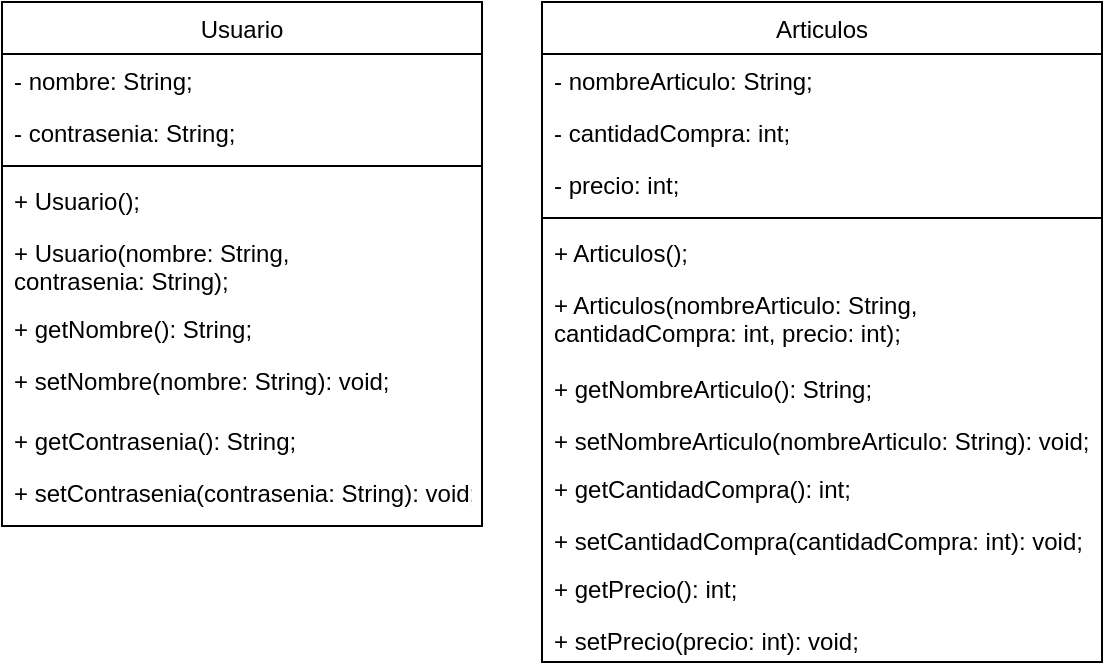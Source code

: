 <mxfile version="18.1.3" type="device"><diagram id="C5RBs43oDa-KdzZeNtuy" name="Page-1"><mxGraphModel dx="1422" dy="754" grid="1" gridSize="10" guides="1" tooltips="1" connect="1" arrows="1" fold="1" page="1" pageScale="1" pageWidth="827" pageHeight="1169" math="0" shadow="0"><root><mxCell id="WIyWlLk6GJQsqaUBKTNV-0"/><mxCell id="WIyWlLk6GJQsqaUBKTNV-1" parent="WIyWlLk6GJQsqaUBKTNV-0"/><mxCell id="hzacYp62pI-hYMOMu8jJ-4" value="Usuario" style="swimlane;fontStyle=0;align=center;verticalAlign=top;childLayout=stackLayout;horizontal=1;startSize=26;horizontalStack=0;resizeParent=1;resizeLast=0;collapsible=1;marginBottom=0;rounded=0;shadow=0;strokeWidth=1;" parent="WIyWlLk6GJQsqaUBKTNV-1" vertex="1"><mxGeometry x="470" y="40" width="240" height="262" as="geometry"><mxRectangle x="230" y="140" width="160" height="26" as="alternateBounds"/></mxGeometry></mxCell><mxCell id="hzacYp62pI-hYMOMu8jJ-5" value="- nombre: String;" style="text;align=left;verticalAlign=top;spacingLeft=4;spacingRight=4;overflow=hidden;rotatable=0;points=[[0,0.5],[1,0.5]];portConstraint=eastwest;" parent="hzacYp62pI-hYMOMu8jJ-4" vertex="1"><mxGeometry y="26" width="240" height="26" as="geometry"/></mxCell><mxCell id="hzacYp62pI-hYMOMu8jJ-6" value="- contrasenia: String;" style="text;align=left;verticalAlign=top;spacingLeft=4;spacingRight=4;overflow=hidden;rotatable=0;points=[[0,0.5],[1,0.5]];portConstraint=eastwest;rounded=0;shadow=0;html=0;" parent="hzacYp62pI-hYMOMu8jJ-4" vertex="1"><mxGeometry y="52" width="240" height="26" as="geometry"/></mxCell><mxCell id="hzacYp62pI-hYMOMu8jJ-8" value="" style="line;html=1;strokeWidth=1;align=left;verticalAlign=middle;spacingTop=-1;spacingLeft=3;spacingRight=3;rotatable=0;labelPosition=right;points=[];portConstraint=eastwest;" parent="hzacYp62pI-hYMOMu8jJ-4" vertex="1"><mxGeometry y="78" width="240" height="8" as="geometry"/></mxCell><mxCell id="hzacYp62pI-hYMOMu8jJ-16" value="+ Usuario();" style="text;strokeColor=none;fillColor=none;align=left;verticalAlign=top;spacingLeft=4;spacingRight=4;overflow=hidden;rotatable=0;points=[[0,0.5],[1,0.5]];portConstraint=eastwest;" parent="hzacYp62pI-hYMOMu8jJ-4" vertex="1"><mxGeometry y="86" width="240" height="26" as="geometry"/></mxCell><mxCell id="hzacYp62pI-hYMOMu8jJ-17" value="+ Usuario(nombre: String, &#10;contrasenia: String);" style="text;strokeColor=none;fillColor=none;align=left;verticalAlign=top;spacingLeft=4;spacingRight=4;overflow=hidden;rotatable=0;points=[[0,0.5],[1,0.5]];portConstraint=eastwest;" parent="hzacYp62pI-hYMOMu8jJ-4" vertex="1"><mxGeometry y="112" width="240" height="38" as="geometry"/></mxCell><mxCell id="hzacYp62pI-hYMOMu8jJ-18" value="+ getNombre(): String;" style="text;strokeColor=none;fillColor=none;align=left;verticalAlign=top;spacingLeft=4;spacingRight=4;overflow=hidden;rotatable=0;points=[[0,0.5],[1,0.5]];portConstraint=eastwest;" parent="hzacYp62pI-hYMOMu8jJ-4" vertex="1"><mxGeometry y="150" width="240" height="26" as="geometry"/></mxCell><mxCell id="hzacYp62pI-hYMOMu8jJ-19" value="+ setNombre(nombre: String): void;" style="text;strokeColor=none;fillColor=none;align=left;verticalAlign=top;spacingLeft=4;spacingRight=4;overflow=hidden;rotatable=0;points=[[0,0.5],[1,0.5]];portConstraint=eastwest;" parent="hzacYp62pI-hYMOMu8jJ-4" vertex="1"><mxGeometry y="176" width="240" height="30" as="geometry"/></mxCell><mxCell id="hzacYp62pI-hYMOMu8jJ-20" value="+ getContrasenia(): String;" style="text;strokeColor=none;fillColor=none;align=left;verticalAlign=top;spacingLeft=4;spacingRight=4;overflow=hidden;rotatable=0;points=[[0,0.5],[1,0.5]];portConstraint=eastwest;" parent="hzacYp62pI-hYMOMu8jJ-4" vertex="1"><mxGeometry y="206" width="240" height="26" as="geometry"/></mxCell><mxCell id="hzacYp62pI-hYMOMu8jJ-21" value="+ setContrasenia(contrasenia: String): void;" style="text;strokeColor=none;fillColor=none;align=left;verticalAlign=top;spacingLeft=4;spacingRight=4;overflow=hidden;rotatable=0;points=[[0,0.5],[1,0.5]];portConstraint=eastwest;" parent="hzacYp62pI-hYMOMu8jJ-4" vertex="1"><mxGeometry y="232" width="240" height="30" as="geometry"/></mxCell><mxCell id="hzacYp62pI-hYMOMu8jJ-10" value="Articulos" style="swimlane;fontStyle=0;align=center;verticalAlign=top;childLayout=stackLayout;horizontal=1;startSize=26;horizontalStack=0;resizeParent=1;resizeLast=0;collapsible=1;marginBottom=0;rounded=0;shadow=0;strokeWidth=1;" parent="WIyWlLk6GJQsqaUBKTNV-1" vertex="1"><mxGeometry x="740" y="40" width="280" height="330" as="geometry"><mxRectangle x="230" y="140" width="160" height="26" as="alternateBounds"/></mxGeometry></mxCell><mxCell id="hzacYp62pI-hYMOMu8jJ-11" value="- nombreArticulo: String;" style="text;align=left;verticalAlign=top;spacingLeft=4;spacingRight=4;overflow=hidden;rotatable=0;points=[[0,0.5],[1,0.5]];portConstraint=eastwest;" parent="hzacYp62pI-hYMOMu8jJ-10" vertex="1"><mxGeometry y="26" width="280" height="26" as="geometry"/></mxCell><mxCell id="hzacYp62pI-hYMOMu8jJ-12" value="- cantidadCompra: int;" style="text;align=left;verticalAlign=top;spacingLeft=4;spacingRight=4;overflow=hidden;rotatable=0;points=[[0,0.5],[1,0.5]];portConstraint=eastwest;rounded=0;shadow=0;html=0;" parent="hzacYp62pI-hYMOMu8jJ-10" vertex="1"><mxGeometry y="52" width="280" height="26" as="geometry"/></mxCell><mxCell id="hzacYp62pI-hYMOMu8jJ-22" value="- precio: int;" style="text;align=left;verticalAlign=top;spacingLeft=4;spacingRight=4;overflow=hidden;rotatable=0;points=[[0,0.5],[1,0.5]];portConstraint=eastwest;rounded=0;shadow=0;html=0;" parent="hzacYp62pI-hYMOMu8jJ-10" vertex="1"><mxGeometry y="78" width="280" height="26" as="geometry"/></mxCell><mxCell id="hzacYp62pI-hYMOMu8jJ-14" value="" style="line;html=1;strokeWidth=1;align=left;verticalAlign=middle;spacingTop=-1;spacingLeft=3;spacingRight=3;rotatable=0;labelPosition=right;points=[];portConstraint=eastwest;" parent="hzacYp62pI-hYMOMu8jJ-10" vertex="1"><mxGeometry y="104" width="280" height="8" as="geometry"/></mxCell><mxCell id="hzacYp62pI-hYMOMu8jJ-15" value="+ Articulos();" style="text;align=left;verticalAlign=top;spacingLeft=4;spacingRight=4;overflow=hidden;rotatable=0;points=[[0,0.5],[1,0.5]];portConstraint=eastwest;" parent="hzacYp62pI-hYMOMu8jJ-10" vertex="1"><mxGeometry y="112" width="280" height="26" as="geometry"/></mxCell><mxCell id="hzacYp62pI-hYMOMu8jJ-23" value="+ Articulos(nombreArticulo: String,&#10;cantidadCompra: int, precio: int);" style="text;align=left;verticalAlign=top;spacingLeft=4;spacingRight=4;overflow=hidden;rotatable=0;points=[[0,0.5],[1,0.5]];portConstraint=eastwest;" parent="hzacYp62pI-hYMOMu8jJ-10" vertex="1"><mxGeometry y="138" width="280" height="42" as="geometry"/></mxCell><mxCell id="hzacYp62pI-hYMOMu8jJ-24" value="+ getNombreArticulo(): String;" style="text;strokeColor=none;fillColor=none;align=left;verticalAlign=top;spacingLeft=4;spacingRight=4;overflow=hidden;rotatable=0;points=[[0,0.5],[1,0.5]];portConstraint=eastwest;" parent="hzacYp62pI-hYMOMu8jJ-10" vertex="1"><mxGeometry y="180" width="280" height="26" as="geometry"/></mxCell><mxCell id="hzacYp62pI-hYMOMu8jJ-25" value="+ setNombreArticulo(nombreArticulo: String): void;" style="text;strokeColor=none;fillColor=none;align=left;verticalAlign=top;spacingLeft=4;spacingRight=4;overflow=hidden;rotatable=0;points=[[0,0.5],[1,0.5]];portConstraint=eastwest;" parent="hzacYp62pI-hYMOMu8jJ-10" vertex="1"><mxGeometry y="206" width="280" height="24" as="geometry"/></mxCell><mxCell id="hzacYp62pI-hYMOMu8jJ-26" value="+ getCantidadCompra(): int;" style="text;strokeColor=none;fillColor=none;align=left;verticalAlign=top;spacingLeft=4;spacingRight=4;overflow=hidden;rotatable=0;points=[[0,0.5],[1,0.5]];portConstraint=eastwest;" parent="hzacYp62pI-hYMOMu8jJ-10" vertex="1"><mxGeometry y="230" width="280" height="26" as="geometry"/></mxCell><mxCell id="hzacYp62pI-hYMOMu8jJ-27" value="+ setCantidadCompra(cantidadCompra: int): void;" style="text;strokeColor=none;fillColor=none;align=left;verticalAlign=top;spacingLeft=4;spacingRight=4;overflow=hidden;rotatable=0;points=[[0,0.5],[1,0.5]];portConstraint=eastwest;" parent="hzacYp62pI-hYMOMu8jJ-10" vertex="1"><mxGeometry y="256" width="280" height="24" as="geometry"/></mxCell><mxCell id="hzacYp62pI-hYMOMu8jJ-28" value="+ getPrecio(): int;" style="text;strokeColor=none;fillColor=none;align=left;verticalAlign=top;spacingLeft=4;spacingRight=4;overflow=hidden;rotatable=0;points=[[0,0.5],[1,0.5]];portConstraint=eastwest;" parent="hzacYp62pI-hYMOMu8jJ-10" vertex="1"><mxGeometry y="280" width="280" height="26" as="geometry"/></mxCell><mxCell id="hzacYp62pI-hYMOMu8jJ-29" value="+ setPrecio(precio: int): void;" style="text;strokeColor=none;fillColor=none;align=left;verticalAlign=top;spacingLeft=4;spacingRight=4;overflow=hidden;rotatable=0;points=[[0,0.5],[1,0.5]];portConstraint=eastwest;" parent="hzacYp62pI-hYMOMu8jJ-10" vertex="1"><mxGeometry y="306" width="280" height="24" as="geometry"/></mxCell></root></mxGraphModel></diagram></mxfile>